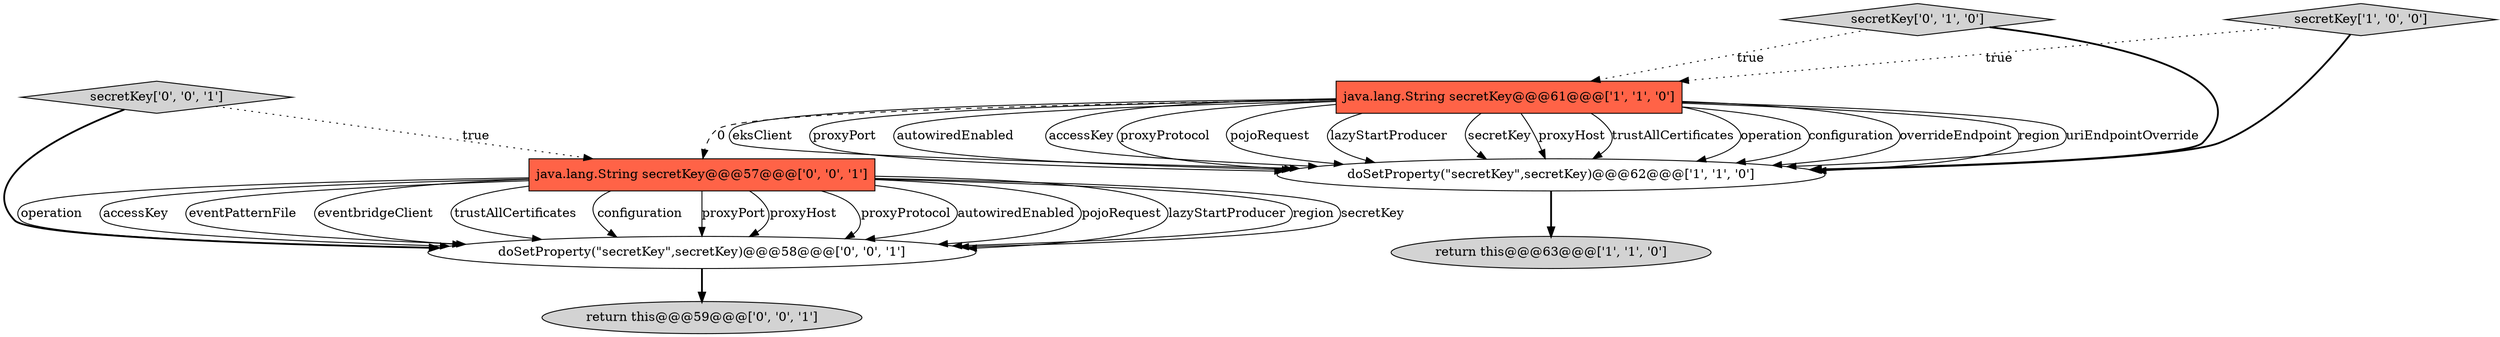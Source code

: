 digraph {
3 [style = filled, label = "secretKey['1', '0', '0']", fillcolor = lightgray, shape = diamond image = "AAA0AAABBB1BBB"];
6 [style = filled, label = "doSetProperty(\"secretKey\",secretKey)@@@58@@@['0', '0', '1']", fillcolor = white, shape = ellipse image = "AAA0AAABBB3BBB"];
1 [style = filled, label = "return this@@@63@@@['1', '1', '0']", fillcolor = lightgray, shape = ellipse image = "AAA0AAABBB1BBB"];
5 [style = filled, label = "secretKey['0', '0', '1']", fillcolor = lightgray, shape = diamond image = "AAA0AAABBB3BBB"];
7 [style = filled, label = "java.lang.String secretKey@@@57@@@['0', '0', '1']", fillcolor = tomato, shape = box image = "AAA0AAABBB3BBB"];
2 [style = filled, label = "java.lang.String secretKey@@@61@@@['1', '1', '0']", fillcolor = tomato, shape = box image = "AAA0AAABBB1BBB"];
8 [style = filled, label = "return this@@@59@@@['0', '0', '1']", fillcolor = lightgray, shape = ellipse image = "AAA0AAABBB3BBB"];
0 [style = filled, label = "doSetProperty(\"secretKey\",secretKey)@@@62@@@['1', '1', '0']", fillcolor = white, shape = ellipse image = "AAA0AAABBB1BBB"];
4 [style = filled, label = "secretKey['0', '1', '0']", fillcolor = lightgray, shape = diamond image = "AAA0AAABBB2BBB"];
7->6 [style = solid, label="proxyProtocol"];
7->6 [style = solid, label="autowiredEnabled"];
2->0 [style = solid, label="proxyProtocol"];
7->6 [style = solid, label="pojoRequest"];
7->6 [style = solid, label="lazyStartProducer"];
2->0 [style = solid, label="pojoRequest"];
7->6 [style = solid, label="region"];
7->6 [style = solid, label="secretKey"];
2->0 [style = solid, label="lazyStartProducer"];
2->0 [style = solid, label="secretKey"];
7->6 [style = solid, label="operation"];
7->6 [style = solid, label="accessKey"];
7->6 [style = solid, label="eventPatternFile"];
2->0 [style = solid, label="proxyHost"];
2->7 [style = dashed, label="0"];
3->0 [style = bold, label=""];
4->0 [style = bold, label=""];
2->0 [style = solid, label="trustAllCertificates"];
2->0 [style = solid, label="operation"];
2->0 [style = solid, label="configuration"];
2->0 [style = solid, label="overrideEndpoint"];
2->0 [style = solid, label="region"];
7->6 [style = solid, label="eventbridgeClient"];
5->6 [style = bold, label=""];
7->6 [style = solid, label="trustAllCertificates"];
5->7 [style = dotted, label="true"];
0->1 [style = bold, label=""];
2->0 [style = solid, label="uriEndpointOverride"];
6->8 [style = bold, label=""];
2->0 [style = solid, label="eksClient"];
2->0 [style = solid, label="proxyPort"];
2->0 [style = solid, label="autowiredEnabled"];
2->0 [style = solid, label="accessKey"];
7->6 [style = solid, label="configuration"];
4->2 [style = dotted, label="true"];
3->2 [style = dotted, label="true"];
7->6 [style = solid, label="proxyPort"];
7->6 [style = solid, label="proxyHost"];
}
